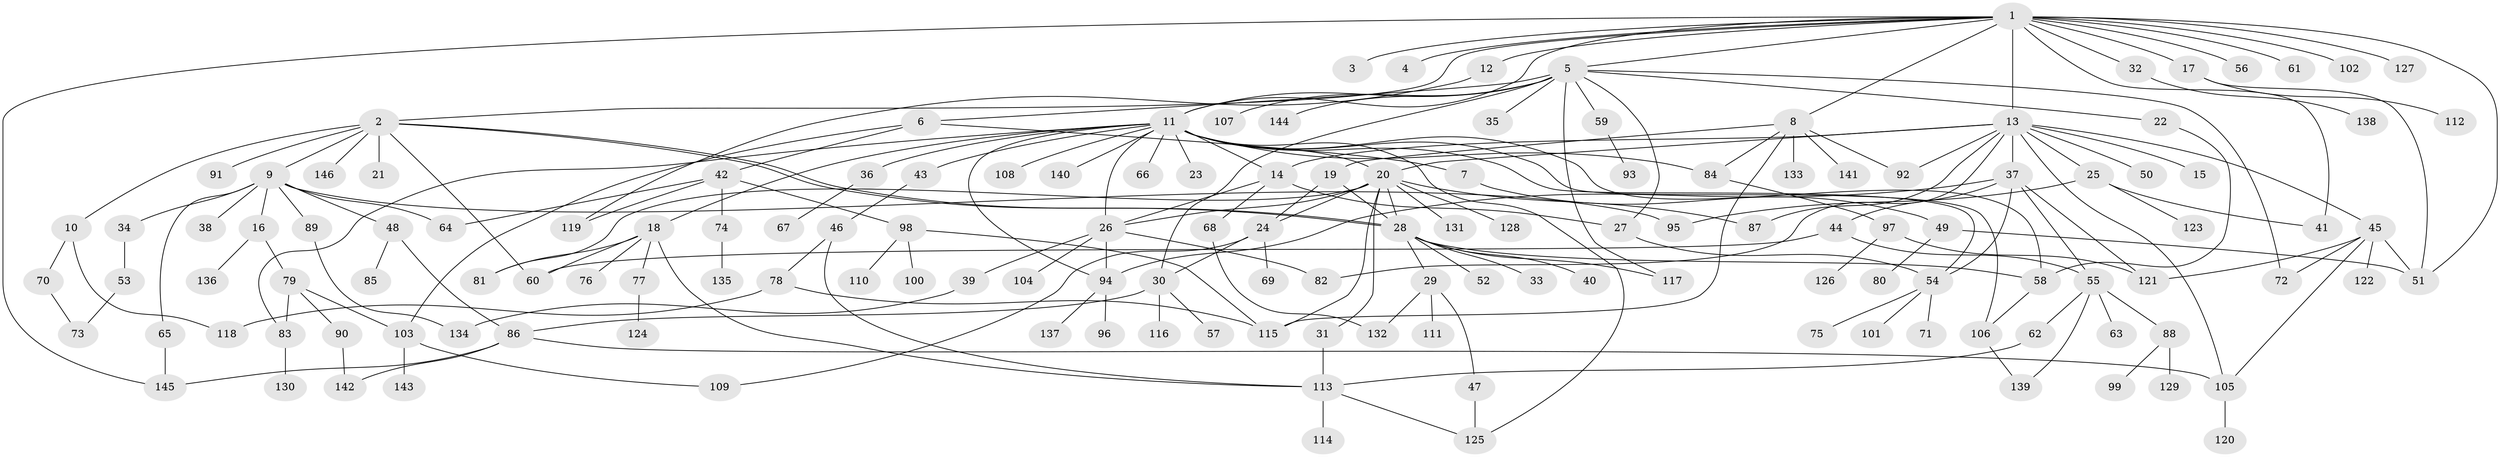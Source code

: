 // Generated by graph-tools (version 1.1) at 2025/47/03/09/25 04:47:50]
// undirected, 146 vertices, 204 edges
graph export_dot {
graph [start="1"]
  node [color=gray90,style=filled];
  1;
  2;
  3;
  4;
  5;
  6;
  7;
  8;
  9;
  10;
  11;
  12;
  13;
  14;
  15;
  16;
  17;
  18;
  19;
  20;
  21;
  22;
  23;
  24;
  25;
  26;
  27;
  28;
  29;
  30;
  31;
  32;
  33;
  34;
  35;
  36;
  37;
  38;
  39;
  40;
  41;
  42;
  43;
  44;
  45;
  46;
  47;
  48;
  49;
  50;
  51;
  52;
  53;
  54;
  55;
  56;
  57;
  58;
  59;
  60;
  61;
  62;
  63;
  64;
  65;
  66;
  67;
  68;
  69;
  70;
  71;
  72;
  73;
  74;
  75;
  76;
  77;
  78;
  79;
  80;
  81;
  82;
  83;
  84;
  85;
  86;
  87;
  88;
  89;
  90;
  91;
  92;
  93;
  94;
  95;
  96;
  97;
  98;
  99;
  100;
  101;
  102;
  103;
  104;
  105;
  106;
  107;
  108;
  109;
  110;
  111;
  112;
  113;
  114;
  115;
  116;
  117;
  118;
  119;
  120;
  121;
  122;
  123;
  124;
  125;
  126;
  127;
  128;
  129;
  130;
  131;
  132;
  133;
  134;
  135;
  136;
  137;
  138;
  139;
  140;
  141;
  142;
  143;
  144;
  145;
  146;
  1 -- 2;
  1 -- 3;
  1 -- 4;
  1 -- 5;
  1 -- 8;
  1 -- 11;
  1 -- 12;
  1 -- 13;
  1 -- 17;
  1 -- 32;
  1 -- 41;
  1 -- 51;
  1 -- 56;
  1 -- 61;
  1 -- 102;
  1 -- 127;
  1 -- 145;
  2 -- 9;
  2 -- 10;
  2 -- 21;
  2 -- 28;
  2 -- 28;
  2 -- 60;
  2 -- 91;
  2 -- 146;
  5 -- 6;
  5 -- 11;
  5 -- 22;
  5 -- 27;
  5 -- 30;
  5 -- 35;
  5 -- 59;
  5 -- 72;
  5 -- 107;
  5 -- 117;
  5 -- 144;
  6 -- 7;
  6 -- 42;
  6 -- 103;
  7 -- 49;
  8 -- 19;
  8 -- 84;
  8 -- 92;
  8 -- 115;
  8 -- 133;
  8 -- 141;
  9 -- 16;
  9 -- 34;
  9 -- 38;
  9 -- 48;
  9 -- 64;
  9 -- 65;
  9 -- 89;
  9 -- 95;
  10 -- 70;
  10 -- 118;
  11 -- 14;
  11 -- 18;
  11 -- 20;
  11 -- 23;
  11 -- 26;
  11 -- 36;
  11 -- 43;
  11 -- 54;
  11 -- 58;
  11 -- 66;
  11 -- 83;
  11 -- 84;
  11 -- 94;
  11 -- 106;
  11 -- 108;
  11 -- 125;
  11 -- 140;
  12 -- 119;
  13 -- 14;
  13 -- 15;
  13 -- 20;
  13 -- 25;
  13 -- 37;
  13 -- 45;
  13 -- 50;
  13 -- 82;
  13 -- 87;
  13 -- 92;
  13 -- 105;
  14 -- 26;
  14 -- 27;
  14 -- 68;
  16 -- 79;
  16 -- 136;
  17 -- 51;
  17 -- 112;
  18 -- 60;
  18 -- 76;
  18 -- 77;
  18 -- 81;
  18 -- 113;
  19 -- 24;
  19 -- 28;
  20 -- 24;
  20 -- 26;
  20 -- 28;
  20 -- 31;
  20 -- 81;
  20 -- 87;
  20 -- 115;
  20 -- 128;
  20 -- 131;
  22 -- 58;
  24 -- 30;
  24 -- 69;
  24 -- 109;
  25 -- 41;
  25 -- 95;
  25 -- 123;
  26 -- 39;
  26 -- 82;
  26 -- 94;
  26 -- 104;
  27 -- 54;
  28 -- 29;
  28 -- 33;
  28 -- 40;
  28 -- 52;
  28 -- 58;
  28 -- 117;
  29 -- 47;
  29 -- 111;
  29 -- 132;
  30 -- 57;
  30 -- 86;
  30 -- 116;
  31 -- 113;
  32 -- 138;
  34 -- 53;
  36 -- 67;
  37 -- 44;
  37 -- 54;
  37 -- 55;
  37 -- 94;
  37 -- 121;
  39 -- 134;
  42 -- 64;
  42 -- 74;
  42 -- 98;
  42 -- 119;
  43 -- 46;
  44 -- 55;
  44 -- 60;
  45 -- 51;
  45 -- 72;
  45 -- 105;
  45 -- 121;
  45 -- 122;
  46 -- 78;
  46 -- 113;
  47 -- 125;
  48 -- 85;
  48 -- 86;
  49 -- 51;
  49 -- 80;
  53 -- 73;
  54 -- 71;
  54 -- 75;
  54 -- 101;
  55 -- 62;
  55 -- 63;
  55 -- 88;
  55 -- 139;
  58 -- 106;
  59 -- 93;
  62 -- 113;
  65 -- 145;
  68 -- 132;
  70 -- 73;
  74 -- 135;
  77 -- 124;
  78 -- 115;
  78 -- 118;
  79 -- 83;
  79 -- 90;
  79 -- 103;
  83 -- 130;
  84 -- 97;
  86 -- 105;
  86 -- 142;
  86 -- 145;
  88 -- 99;
  88 -- 129;
  89 -- 134;
  90 -- 142;
  94 -- 96;
  94 -- 137;
  97 -- 121;
  97 -- 126;
  98 -- 100;
  98 -- 110;
  98 -- 115;
  103 -- 109;
  103 -- 143;
  105 -- 120;
  106 -- 139;
  113 -- 114;
  113 -- 125;
}
